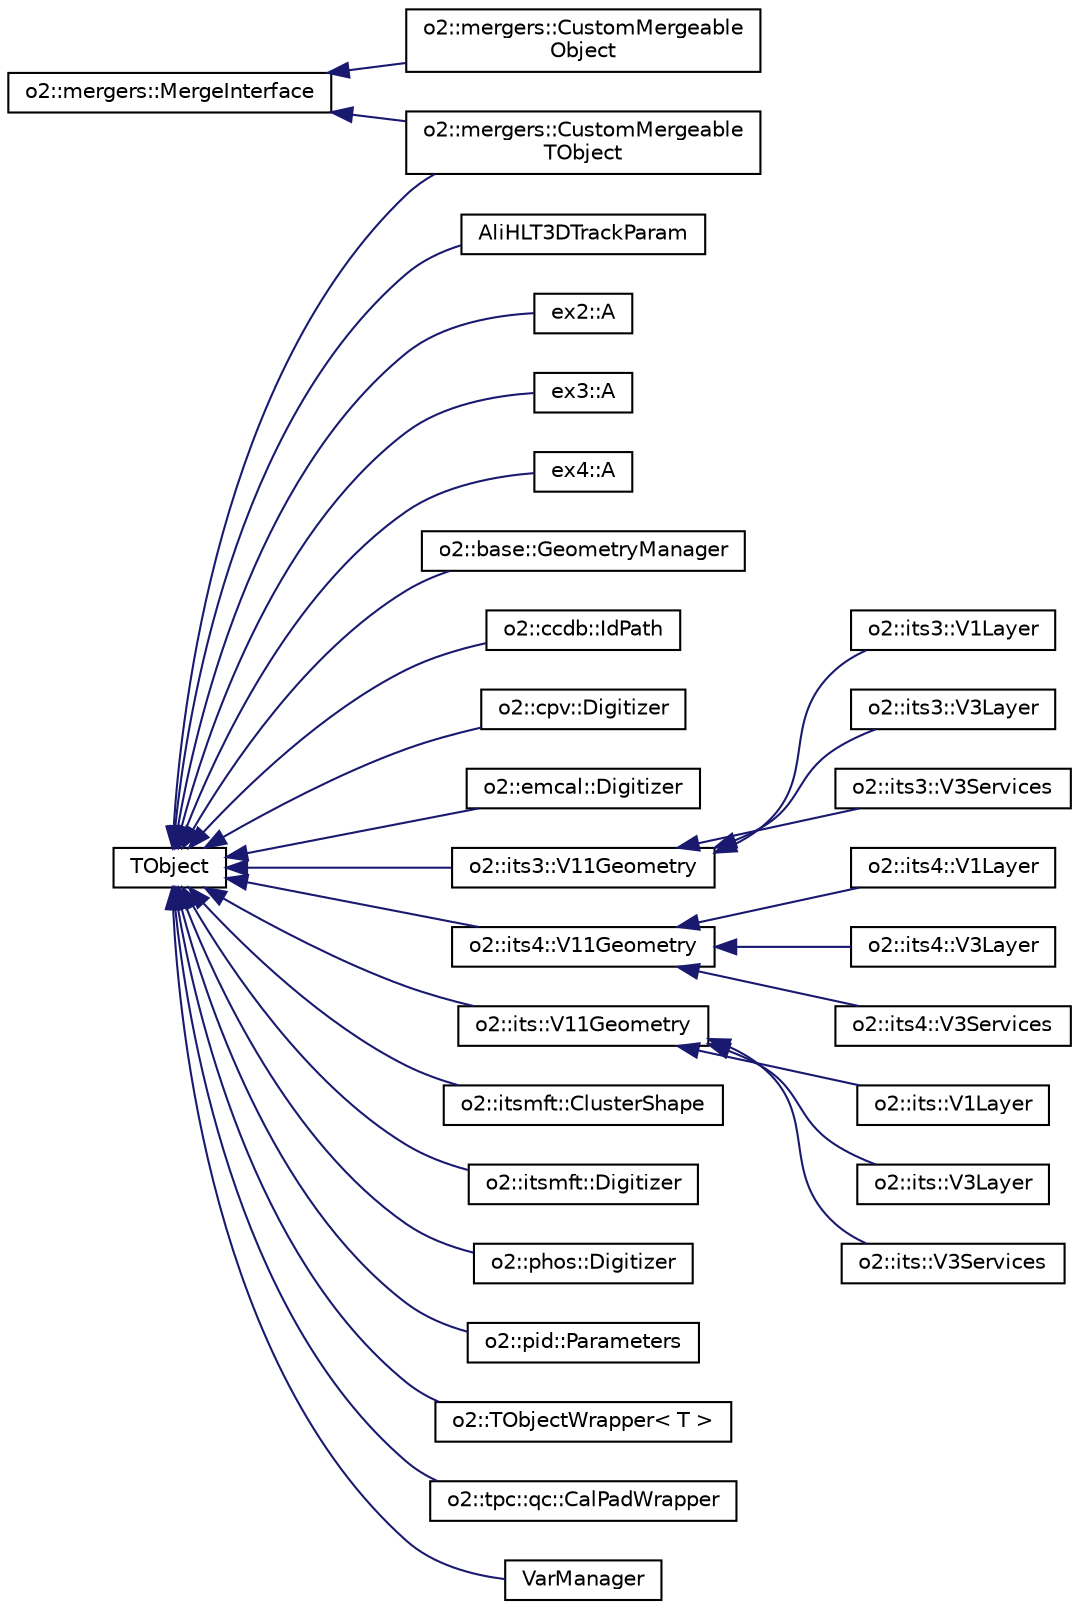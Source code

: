 digraph "Graphical Class Hierarchy"
{
 // INTERACTIVE_SVG=YES
  bgcolor="transparent";
  edge [fontname="Helvetica",fontsize="10",labelfontname="Helvetica",labelfontsize="10"];
  node [fontname="Helvetica",fontsize="10",shape=record];
  rankdir="LR";
  Node1166 [label="o2::mergers::MergeInterface",height=0.2,width=0.4,color="black",URL="$d6/d00/classo2_1_1mergers_1_1MergeInterface.html",tooltip="An interface which allows to merge custom objects. "];
  Node1166 -> Node1167 [dir="back",color="midnightblue",fontsize="10",style="solid",fontname="Helvetica"];
  Node1167 [label="o2::mergers::CustomMergeable\lObject",height=0.2,width=0.4,color="black",URL="$d8/ddf/classo2_1_1mergers_1_1CustomMergeableObject.html"];
  Node1166 -> Node23 [dir="back",color="midnightblue",fontsize="10",style="solid",fontname="Helvetica"];
  Node23 [label="o2::mergers::CustomMergeable\lTObject",height=0.2,width=0.4,color="black",URL="$dc/dcc/classo2_1_1mergers_1_1CustomMergeableTObject.html"];
  Node0 [label="TObject",height=0.2,width=0.4,color="black",URL="$d5/d0f/classTObject.html"];
  Node0 -> Node1 [dir="back",color="midnightblue",fontsize="10",style="solid",fontname="Helvetica"];
  Node1 [label="AliHLT3DTrackParam",height=0.2,width=0.4,color="black",URL="$d1/d57/classAliHLT3DTrackParam.html"];
  Node0 -> Node2 [dir="back",color="midnightblue",fontsize="10",style="solid",fontname="Helvetica"];
  Node2 [label="ex2::A",height=0.2,width=0.4,color="black",URL="$de/d1a/classex2_1_1A.html"];
  Node0 -> Node3 [dir="back",color="midnightblue",fontsize="10",style="solid",fontname="Helvetica"];
  Node3 [label="ex3::A",height=0.2,width=0.4,color="black",URL="$dc/d3f/classex3_1_1A.html"];
  Node0 -> Node4 [dir="back",color="midnightblue",fontsize="10",style="solid",fontname="Helvetica"];
  Node4 [label="ex4::A",height=0.2,width=0.4,color="black",URL="$d8/db3/classex4_1_1A.html"];
  Node0 -> Node5 [dir="back",color="midnightblue",fontsize="10",style="solid",fontname="Helvetica"];
  Node5 [label="o2::base::GeometryManager",height=0.2,width=0.4,color="black",URL="$d0/d20/classo2_1_1base_1_1GeometryManager.html"];
  Node0 -> Node6 [dir="back",color="midnightblue",fontsize="10",style="solid",fontname="Helvetica"];
  Node6 [label="o2::ccdb::IdPath",height=0.2,width=0.4,color="black",URL="$d5/dd3/classo2_1_1ccdb_1_1IdPath.html"];
  Node0 -> Node7 [dir="back",color="midnightblue",fontsize="10",style="solid",fontname="Helvetica"];
  Node7 [label="o2::cpv::Digitizer",height=0.2,width=0.4,color="black",URL="$d2/d76/classo2_1_1cpv_1_1Digitizer.html"];
  Node0 -> Node8 [dir="back",color="midnightblue",fontsize="10",style="solid",fontname="Helvetica"];
  Node8 [label="o2::emcal::Digitizer",height=0.2,width=0.4,color="black",URL="$d6/d7e/classo2_1_1emcal_1_1Digitizer.html",tooltip="EMCAL FEE digitizer. "];
  Node0 -> Node9 [dir="back",color="midnightblue",fontsize="10",style="solid",fontname="Helvetica"];
  Node9 [label="o2::its3::V11Geometry",height=0.2,width=0.4,color="black",URL="$d6/d50/classo2_1_1its3_1_1V11Geometry.html"];
  Node9 -> Node10 [dir="back",color="midnightblue",fontsize="10",style="solid",fontname="Helvetica"];
  Node10 [label="o2::its3::V1Layer",height=0.2,width=0.4,color="black",URL="$d8/d38/classo2_1_1its3_1_1V1Layer.html"];
  Node9 -> Node11 [dir="back",color="midnightblue",fontsize="10",style="solid",fontname="Helvetica"];
  Node11 [label="o2::its3::V3Layer",height=0.2,width=0.4,color="black",URL="$d6/db7/classo2_1_1its3_1_1V3Layer.html"];
  Node9 -> Node12 [dir="back",color="midnightblue",fontsize="10",style="solid",fontname="Helvetica"];
  Node12 [label="o2::its3::V3Services",height=0.2,width=0.4,color="black",URL="$d1/dfd/classo2_1_1its3_1_1V3Services.html",tooltip="This class defines the Geometry for the Services of the ITS Upgrade using TGeo. "];
  Node0 -> Node13 [dir="back",color="midnightblue",fontsize="10",style="solid",fontname="Helvetica"];
  Node13 [label="o2::its4::V11Geometry",height=0.2,width=0.4,color="black",URL="$d0/d8d/classo2_1_1its4_1_1V11Geometry.html"];
  Node13 -> Node14 [dir="back",color="midnightblue",fontsize="10",style="solid",fontname="Helvetica"];
  Node14 [label="o2::its4::V1Layer",height=0.2,width=0.4,color="black",URL="$d8/d3b/classo2_1_1its4_1_1V1Layer.html"];
  Node13 -> Node15 [dir="back",color="midnightblue",fontsize="10",style="solid",fontname="Helvetica"];
  Node15 [label="o2::its4::V3Layer",height=0.2,width=0.4,color="black",URL="$df/d13/classo2_1_1its4_1_1V3Layer.html"];
  Node13 -> Node16 [dir="back",color="midnightblue",fontsize="10",style="solid",fontname="Helvetica"];
  Node16 [label="o2::its4::V3Services",height=0.2,width=0.4,color="black",URL="$db/da6/classo2_1_1its4_1_1V3Services.html",tooltip="This class defines the Geometry for the Services of the ITS Upgrade using TGeo. "];
  Node0 -> Node17 [dir="back",color="midnightblue",fontsize="10",style="solid",fontname="Helvetica"];
  Node17 [label="o2::its::V11Geometry",height=0.2,width=0.4,color="black",URL="$d3/d6b/classo2_1_1its_1_1V11Geometry.html"];
  Node17 -> Node18 [dir="back",color="midnightblue",fontsize="10",style="solid",fontname="Helvetica"];
  Node18 [label="o2::its::V1Layer",height=0.2,width=0.4,color="black",URL="$d7/d2d/classo2_1_1its_1_1V1Layer.html"];
  Node17 -> Node19 [dir="back",color="midnightblue",fontsize="10",style="solid",fontname="Helvetica"];
  Node19 [label="o2::its::V3Layer",height=0.2,width=0.4,color="black",URL="$d8/d07/classo2_1_1its_1_1V3Layer.html"];
  Node17 -> Node20 [dir="back",color="midnightblue",fontsize="10",style="solid",fontname="Helvetica"];
  Node20 [label="o2::its::V3Services",height=0.2,width=0.4,color="black",URL="$de/d18/classo2_1_1its_1_1V3Services.html",tooltip="This class defines the Geometry for the Services of the ITS Upgrade using TGeo. "];
  Node0 -> Node21 [dir="back",color="midnightblue",fontsize="10",style="solid",fontname="Helvetica"];
  Node21 [label="o2::itsmft::ClusterShape",height=0.2,width=0.4,color="black",URL="$d9/dc7/classo2_1_1itsmft_1_1ClusterShape.html"];
  Node0 -> Node22 [dir="back",color="midnightblue",fontsize="10",style="solid",fontname="Helvetica"];
  Node22 [label="o2::itsmft::Digitizer",height=0.2,width=0.4,color="black",URL="$d0/d77/classo2_1_1itsmft_1_1Digitizer.html"];
  Node0 -> Node23 [dir="back",color="midnightblue",fontsize="10",style="solid",fontname="Helvetica"];
  Node0 -> Node24 [dir="back",color="midnightblue",fontsize="10",style="solid",fontname="Helvetica"];
  Node24 [label="o2::phos::Digitizer",height=0.2,width=0.4,color="black",URL="$db/d73/classo2_1_1phos_1_1Digitizer.html"];
  Node0 -> Node25 [dir="back",color="midnightblue",fontsize="10",style="solid",fontname="Helvetica"];
  Node25 [label="o2::pid::Parameters",height=0.2,width=0.4,color="black",URL="$df/df1/classo2_1_1pid_1_1Parameters.html",tooltip="Class to handle the parameters of a given detector response. "];
  Node0 -> Node26 [dir="back",color="midnightblue",fontsize="10",style="solid",fontname="Helvetica"];
  Node26 [label="o2::TObjectWrapper\< T \>",height=0.2,width=0.4,color="black",URL="$d7/d2d/classo2_1_1TObjectWrapper.html"];
  Node0 -> Node27 [dir="back",color="midnightblue",fontsize="10",style="solid",fontname="Helvetica"];
  Node27 [label="o2::tpc::qc::CalPadWrapper",height=0.2,width=0.4,color="black",URL="$da/dca/classo2_1_1tpc_1_1qc_1_1CalPadWrapper.html"];
  Node0 -> Node28 [dir="back",color="midnightblue",fontsize="10",style="solid",fontname="Helvetica"];
  Node28 [label="VarManager",height=0.2,width=0.4,color="black",URL="$df/d00/classVarManager.html"];
}
